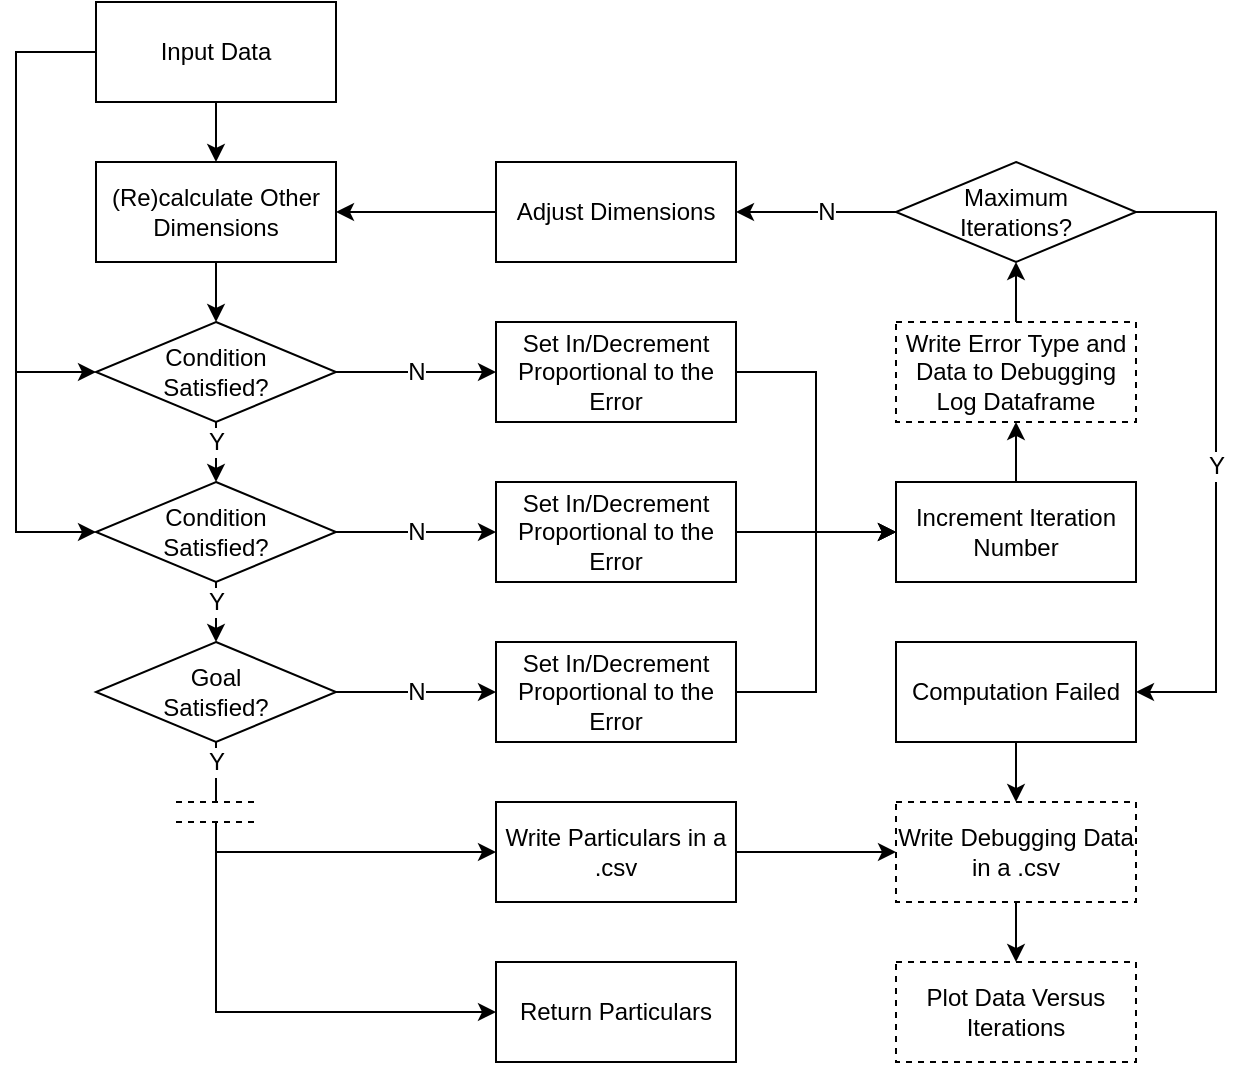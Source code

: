 <mxfile version="11.1.4" type="device"><diagram id="wfhvIKfZIdtfKMsqiqq-" name="Page-1"><mxGraphModel dx="851" dy="544" grid="1" gridSize="10" guides="1" tooltips="1" connect="1" arrows="1" fold="1" page="1" pageScale="1" pageWidth="827" pageHeight="1169" math="0" shadow="0"><root><mxCell id="0"/><mxCell id="1" parent="0"/><mxCell id="-4D3_xW3-sMgpGyyBwfL-61" value="" style="edgeStyle=orthogonalEdgeStyle;rounded=0;orthogonalLoop=1;jettySize=auto;html=1;entryX=0.5;entryY=1;entryDx=0;entryDy=0;" parent="1" source="-4D3_xW3-sMgpGyyBwfL-2" target="-4D3_xW3-sMgpGyyBwfL-54" edge="1"><mxGeometry relative="1" as="geometry"><mxPoint x="620" y="280" as="targetPoint"/></mxGeometry></mxCell><mxCell id="-4D3_xW3-sMgpGyyBwfL-2" value="Write Error Type and Data to Debugging Log Dataframe" style="rounded=0;whiteSpace=wrap;html=1;dashed=1;" parent="1" vertex="1"><mxGeometry x="560" y="360" width="120" height="50" as="geometry"/></mxCell><mxCell id="-4D3_xW3-sMgpGyyBwfL-7" value="" style="edgeStyle=orthogonalEdgeStyle;rounded=0;orthogonalLoop=1;jettySize=auto;html=1;entryX=0;entryY=0.5;entryDx=0;entryDy=0;exitX=1;exitY=0.5;exitDx=0;exitDy=0;" parent="1" source="-4D3_xW3-sMgpGyyBwfL-5" target="-4D3_xW3-sMgpGyyBwfL-8" edge="1"><mxGeometry relative="1" as="geometry"><mxPoint x="400" y="400" as="targetPoint"/><Array as="points"><mxPoint x="340" y="385"/><mxPoint x="340" y="385"/></Array></mxGeometry></mxCell><mxCell id="-4D3_xW3-sMgpGyyBwfL-32" value="N" style="text;html=1;resizable=0;points=[];align=center;verticalAlign=middle;labelBackgroundColor=#ffffff;" parent="-4D3_xW3-sMgpGyyBwfL-7" vertex="1" connectable="0"><mxGeometry x="0.366" relative="1" as="geometry"><mxPoint x="-14.5" as="offset"/></mxGeometry></mxCell><mxCell id="-4D3_xW3-sMgpGyyBwfL-14" value="" style="edgeStyle=orthogonalEdgeStyle;rounded=0;orthogonalLoop=1;jettySize=auto;html=1;" parent="1" source="-4D3_xW3-sMgpGyyBwfL-5" target="-4D3_xW3-sMgpGyyBwfL-13" edge="1"><mxGeometry relative="1" as="geometry"/></mxCell><mxCell id="-4D3_xW3-sMgpGyyBwfL-39" value="Y" style="text;html=1;resizable=0;points=[];align=center;verticalAlign=middle;labelBackgroundColor=#ffffff;" parent="-4D3_xW3-sMgpGyyBwfL-14" vertex="1" connectable="0"><mxGeometry x="0.47" relative="1" as="geometry"><mxPoint y="-7" as="offset"/></mxGeometry></mxCell><mxCell id="-4D3_xW3-sMgpGyyBwfL-5" value="Condition&lt;br&gt;Satisfied?" style="rhombus;whiteSpace=wrap;html=1;" parent="1" vertex="1"><mxGeometry x="160" y="360" width="120" height="50" as="geometry"/></mxCell><mxCell id="-4D3_xW3-sMgpGyyBwfL-16" value="" style="edgeStyle=orthogonalEdgeStyle;rounded=0;orthogonalLoop=1;jettySize=auto;html=1;entryX=0;entryY=0.5;entryDx=0;entryDy=0;exitX=1;exitY=0.5;exitDx=0;exitDy=0;" parent="1" source="-4D3_xW3-sMgpGyyBwfL-8" target="-4D3_xW3-sMgpGyyBwfL-55" edge="1"><mxGeometry relative="1" as="geometry"><mxPoint x="560" y="390" as="targetPoint"/><Array as="points"><mxPoint x="520" y="385"/><mxPoint x="520" y="465"/></Array></mxGeometry></mxCell><mxCell id="-4D3_xW3-sMgpGyyBwfL-8" value="Set In/Decrement Proportional to the Error" style="rounded=0;whiteSpace=wrap;html=1;" parent="1" vertex="1"><mxGeometry x="360" y="360" width="120" height="50" as="geometry"/></mxCell><mxCell id="-4D3_xW3-sMgpGyyBwfL-18" value="" style="edgeStyle=orthogonalEdgeStyle;rounded=0;orthogonalLoop=1;jettySize=auto;html=1;exitX=1;exitY=0.5;exitDx=0;exitDy=0;" parent="1" source="-4D3_xW3-sMgpGyyBwfL-12" edge="1"><mxGeometry relative="1" as="geometry"><mxPoint x="560" y="465" as="targetPoint"/><Array as="points"/></mxGeometry></mxCell><mxCell id="-4D3_xW3-sMgpGyyBwfL-12" value="Set In/Decrement Proportional to the Error" style="rounded=0;whiteSpace=wrap;html=1;" parent="1" vertex="1"><mxGeometry x="360" y="440" width="120" height="50" as="geometry"/></mxCell><mxCell id="-4D3_xW3-sMgpGyyBwfL-26" value="" style="edgeStyle=orthogonalEdgeStyle;rounded=0;orthogonalLoop=1;jettySize=auto;html=1;" parent="1" source="-4D3_xW3-sMgpGyyBwfL-13" target="-4D3_xW3-sMgpGyyBwfL-23" edge="1"><mxGeometry relative="1" as="geometry"/></mxCell><mxCell id="-4D3_xW3-sMgpGyyBwfL-41" value="Y" style="text;html=1;resizable=0;points=[];align=center;verticalAlign=middle;labelBackgroundColor=#ffffff;" parent="-4D3_xW3-sMgpGyyBwfL-26" vertex="1" connectable="0"><mxGeometry x="0.202" y="-5" relative="1" as="geometry"><mxPoint x="5" as="offset"/></mxGeometry></mxCell><mxCell id="-4D3_xW3-sMgpGyyBwfL-13" value="Condition&lt;br&gt;Satisfied?" style="rhombus;whiteSpace=wrap;html=1;" parent="1" vertex="1"><mxGeometry x="160" y="440" width="120" height="50" as="geometry"/></mxCell><mxCell id="-4D3_xW3-sMgpGyyBwfL-79" value="" style="edgeStyle=orthogonalEdgeStyle;rounded=0;orthogonalLoop=1;jettySize=auto;html=1;entryX=0;entryY=0.5;entryDx=0;entryDy=0;" parent="1" target="-4D3_xW3-sMgpGyyBwfL-65" edge="1"><mxGeometry relative="1" as="geometry"><mxPoint x="220" y="610" as="sourcePoint"/><mxPoint x="260" y="650" as="targetPoint"/><Array as="points"><mxPoint x="220" y="625"/></Array></mxGeometry></mxCell><mxCell id="-4D3_xW3-sMgpGyyBwfL-23" value="Goal&lt;br&gt;Satisfied?" style="rhombus;whiteSpace=wrap;html=1;" parent="1" vertex="1"><mxGeometry x="160" y="520" width="120" height="50" as="geometry"/></mxCell><mxCell id="-4D3_xW3-sMgpGyyBwfL-28" value="" style="edgeStyle=orthogonalEdgeStyle;rounded=0;orthogonalLoop=1;jettySize=auto;html=1;entryX=0;entryY=0.5;entryDx=0;entryDy=0;exitX=1;exitY=0.5;exitDx=0;exitDy=0;" parent="1" source="-4D3_xW3-sMgpGyyBwfL-25" target="-4D3_xW3-sMgpGyyBwfL-55" edge="1"><mxGeometry relative="1" as="geometry"><mxPoint x="560" y="550" as="targetPoint"/><Array as="points"><mxPoint x="520" y="545"/><mxPoint x="520" y="465"/></Array></mxGeometry></mxCell><mxCell id="-4D3_xW3-sMgpGyyBwfL-25" value="Set In/Decrement Proportional to the Error" style="rounded=0;whiteSpace=wrap;html=1;" parent="1" vertex="1"><mxGeometry x="360" y="520" width="120" height="50" as="geometry"/></mxCell><mxCell id="-4D3_xW3-sMgpGyyBwfL-31" value="" style="edgeStyle=orthogonalEdgeStyle;rounded=0;orthogonalLoop=1;jettySize=auto;html=1;exitX=0.5;exitY=1;exitDx=0;exitDy=0;" parent="1" source="-4D3_xW3-sMgpGyyBwfL-37" target="-4D3_xW3-sMgpGyyBwfL-5" edge="1"><mxGeometry relative="1" as="geometry"><mxPoint x="260" y="340" as="sourcePoint"/></mxGeometry></mxCell><mxCell id="-4D3_xW3-sMgpGyyBwfL-33" value="" style="edgeStyle=orthogonalEdgeStyle;rounded=0;orthogonalLoop=1;jettySize=auto;html=1;entryX=0;entryY=0.5;entryDx=0;entryDy=0;exitX=1;exitY=0.5;exitDx=0;exitDy=0;" parent="1" source="-4D3_xW3-sMgpGyyBwfL-13" target="-4D3_xW3-sMgpGyyBwfL-12" edge="1"><mxGeometry relative="1" as="geometry"><mxPoint x="400" y="400" as="targetPoint"/><Array as="points"><mxPoint x="330" y="465"/><mxPoint x="330" y="465"/></Array></mxGeometry></mxCell><mxCell id="-4D3_xW3-sMgpGyyBwfL-34" value="N" style="text;html=1;resizable=0;points=[];align=center;verticalAlign=middle;labelBackgroundColor=#ffffff;" parent="-4D3_xW3-sMgpGyyBwfL-33" vertex="1" connectable="0"><mxGeometry x="0.366" relative="1" as="geometry"><mxPoint x="-14.5" as="offset"/></mxGeometry></mxCell><mxCell id="-4D3_xW3-sMgpGyyBwfL-35" value="" style="edgeStyle=orthogonalEdgeStyle;rounded=0;orthogonalLoop=1;jettySize=auto;html=1;exitX=1;exitY=0.5;exitDx=0;exitDy=0;entryX=0;entryY=0.5;entryDx=0;entryDy=0;" parent="1" source="-4D3_xW3-sMgpGyyBwfL-23" target="-4D3_xW3-sMgpGyyBwfL-25" edge="1"><mxGeometry relative="1" as="geometry"><mxPoint x="329.793" y="480.138" as="sourcePoint"/><mxPoint x="360" y="550" as="targetPoint"/><Array as="points"><mxPoint x="340" y="545"/><mxPoint x="340" y="545"/></Array></mxGeometry></mxCell><mxCell id="-4D3_xW3-sMgpGyyBwfL-36" value="N" style="text;html=1;resizable=0;points=[];align=center;verticalAlign=middle;labelBackgroundColor=#ffffff;" parent="-4D3_xW3-sMgpGyyBwfL-35" vertex="1" connectable="0"><mxGeometry x="0.366" relative="1" as="geometry"><mxPoint x="-14.5" as="offset"/></mxGeometry></mxCell><mxCell id="-4D3_xW3-sMgpGyyBwfL-37" value="(Re)calculate Other Dimensions" style="rounded=0;whiteSpace=wrap;html=1;" parent="1" vertex="1"><mxGeometry x="160" y="280" width="120" height="50" as="geometry"/></mxCell><mxCell id="-4D3_xW3-sMgpGyyBwfL-45" value="Plot Data Versus Iterations" style="rounded=0;whiteSpace=wrap;html=1;dashed=1;" parent="1" vertex="1"><mxGeometry x="560" y="680" width="120" height="50" as="geometry"/></mxCell><mxCell id="-4D3_xW3-sMgpGyyBwfL-76" value="" style="edgeStyle=orthogonalEdgeStyle;rounded=0;orthogonalLoop=1;jettySize=auto;html=1;" parent="1" source="-4D3_xW3-sMgpGyyBwfL-47" target="-4D3_xW3-sMgpGyyBwfL-45" edge="1"><mxGeometry relative="1" as="geometry"/></mxCell><mxCell id="-4D3_xW3-sMgpGyyBwfL-47" value="Write Debugging Data in a .csv" style="rounded=0;whiteSpace=wrap;html=1;dashed=1;" parent="1" vertex="1"><mxGeometry x="560" y="600" width="120" height="50" as="geometry"/></mxCell><mxCell id="-4D3_xW3-sMgpGyyBwfL-50" value="" style="edgeStyle=orthogonalEdgeStyle;rounded=0;orthogonalLoop=1;jettySize=auto;html=1;exitX=0;exitY=0.5;exitDx=0;exitDy=0;entryX=1;entryY=0.5;entryDx=0;entryDy=0;" parent="1" source="-4D3_xW3-sMgpGyyBwfL-51" target="-4D3_xW3-sMgpGyyBwfL-37" edge="1"><mxGeometry relative="1" as="geometry"><mxPoint x="260" y="260" as="sourcePoint"/><mxPoint x="260" y="280" as="targetPoint"/></mxGeometry></mxCell><mxCell id="-4D3_xW3-sMgpGyyBwfL-51" value="Adjust Dimensions" style="rounded=0;whiteSpace=wrap;html=1;" parent="1" vertex="1"><mxGeometry x="360" y="280" width="120" height="50" as="geometry"/></mxCell><mxCell id="-4D3_xW3-sMgpGyyBwfL-63" value="" style="edgeStyle=orthogonalEdgeStyle;rounded=0;orthogonalLoop=1;jettySize=auto;html=1;entryX=1;entryY=0.5;entryDx=0;entryDy=0;" parent="1" source="-4D3_xW3-sMgpGyyBwfL-54" target="-4D3_xW3-sMgpGyyBwfL-51" edge="1"><mxGeometry relative="1" as="geometry"><mxPoint x="460.0" y="225" as="targetPoint"/></mxGeometry></mxCell><mxCell id="-4D3_xW3-sMgpGyyBwfL-71" value="N" style="text;html=1;resizable=0;points=[];align=center;verticalAlign=middle;labelBackgroundColor=#ffffff;" parent="-4D3_xW3-sMgpGyyBwfL-63" vertex="1" connectable="0"><mxGeometry x="0.008" y="-5" relative="1" as="geometry"><mxPoint x="5" y="5" as="offset"/></mxGeometry></mxCell><mxCell id="-4D3_xW3-sMgpGyyBwfL-74" value="" style="edgeStyle=orthogonalEdgeStyle;rounded=0;orthogonalLoop=1;jettySize=auto;html=1;entryX=1;entryY=0.5;entryDx=0;entryDy=0;" parent="1" source="-4D3_xW3-sMgpGyyBwfL-54" target="-4D3_xW3-sMgpGyyBwfL-89" edge="1"><mxGeometry relative="1" as="geometry"><Array as="points"><mxPoint x="720" y="305"/><mxPoint x="720" y="545"/></Array></mxGeometry></mxCell><mxCell id="-4D3_xW3-sMgpGyyBwfL-75" value="Y" style="text;html=1;resizable=0;points=[];align=center;verticalAlign=middle;labelBackgroundColor=#ffffff;" parent="-4D3_xW3-sMgpGyyBwfL-74" vertex="1" connectable="0"><mxGeometry x="0.2" y="4" relative="1" as="geometry"><mxPoint x="-4" y="-25.5" as="offset"/></mxGeometry></mxCell><mxCell id="-4D3_xW3-sMgpGyyBwfL-54" value="Maximum&lt;br&gt;Iterations?" style="rhombus;whiteSpace=wrap;html=1;" parent="1" vertex="1"><mxGeometry x="560" y="280" width="120" height="50" as="geometry"/></mxCell><mxCell id="-4D3_xW3-sMgpGyyBwfL-59" value="" style="edgeStyle=orthogonalEdgeStyle;rounded=0;orthogonalLoop=1;jettySize=auto;html=1;" parent="1" source="-4D3_xW3-sMgpGyyBwfL-55" target="-4D3_xW3-sMgpGyyBwfL-2" edge="1"><mxGeometry relative="1" as="geometry"/></mxCell><mxCell id="-4D3_xW3-sMgpGyyBwfL-55" value="Increment Iteration Number" style="rounded=0;whiteSpace=wrap;html=1;" parent="1" vertex="1"><mxGeometry x="560" y="440" width="120" height="50" as="geometry"/></mxCell><mxCell id="-4D3_xW3-sMgpGyyBwfL-97" value="" style="edgeStyle=orthogonalEdgeStyle;rounded=0;orthogonalLoop=1;jettySize=auto;html=1;" parent="1" source="-4D3_xW3-sMgpGyyBwfL-65" target="-4D3_xW3-sMgpGyyBwfL-47" edge="1"><mxGeometry relative="1" as="geometry"/></mxCell><mxCell id="-4D3_xW3-sMgpGyyBwfL-65" value="Write Particulars in a .csv" style="rounded=0;whiteSpace=wrap;html=1;" parent="1" vertex="1"><mxGeometry x="360" y="600" width="120" height="50" as="geometry"/></mxCell><mxCell id="-4D3_xW3-sMgpGyyBwfL-73" value="" style="edgeStyle=orthogonalEdgeStyle;rounded=0;orthogonalLoop=1;jettySize=auto;html=1;" parent="1" source="-4D3_xW3-sMgpGyyBwfL-72" target="-4D3_xW3-sMgpGyyBwfL-37" edge="1"><mxGeometry relative="1" as="geometry"/></mxCell><mxCell id="-4D3_xW3-sMgpGyyBwfL-92" value="" style="edgeStyle=orthogonalEdgeStyle;rounded=0;orthogonalLoop=1;jettySize=auto;html=1;entryX=0;entryY=0.5;entryDx=0;entryDy=0;exitX=0;exitY=0.5;exitDx=0;exitDy=0;" parent="1" source="-4D3_xW3-sMgpGyyBwfL-72" target="-4D3_xW3-sMgpGyyBwfL-5" edge="1"><mxGeometry relative="1" as="geometry"><mxPoint x="120" y="225" as="targetPoint"/><Array as="points"><mxPoint x="120" y="225"/><mxPoint x="120" y="385"/></Array></mxGeometry></mxCell><mxCell id="-4D3_xW3-sMgpGyyBwfL-94" value="" style="edgeStyle=orthogonalEdgeStyle;rounded=0;orthogonalLoop=1;jettySize=auto;html=1;entryX=0;entryY=0.5;entryDx=0;entryDy=0;exitX=0;exitY=0.5;exitDx=0;exitDy=0;" parent="1" source="-4D3_xW3-sMgpGyyBwfL-72" target="-4D3_xW3-sMgpGyyBwfL-13" edge="1"><mxGeometry relative="1" as="geometry"><mxPoint x="190" y="220" as="sourcePoint"/><mxPoint x="260" y="120" as="targetPoint"/><Array as="points"><mxPoint x="120" y="225"/><mxPoint x="120" y="465"/></Array></mxGeometry></mxCell><mxCell id="-4D3_xW3-sMgpGyyBwfL-72" value="Input Data" style="rounded=0;whiteSpace=wrap;html=1;" parent="1" vertex="1"><mxGeometry x="160" y="200" width="120" height="50" as="geometry"/></mxCell><mxCell id="-4D3_xW3-sMgpGyyBwfL-77" value="Return Particulars" style="rounded=0;whiteSpace=wrap;html=1;" parent="1" vertex="1"><mxGeometry x="360" y="680" width="120" height="50" as="geometry"/></mxCell><mxCell id="-4D3_xW3-sMgpGyyBwfL-80" value="" style="edgeStyle=orthogonalEdgeStyle;rounded=0;orthogonalLoop=1;jettySize=auto;html=1;" parent="1" edge="1"><mxGeometry relative="1" as="geometry"><mxPoint x="220" y="610" as="sourcePoint"/><mxPoint x="360" y="705" as="targetPoint"/><Array as="points"><mxPoint x="220" y="705"/></Array></mxGeometry></mxCell><mxCell id="-4D3_xW3-sMgpGyyBwfL-84" value="" style="endArrow=none;dashed=1;html=1;" parent="1" edge="1"><mxGeometry width="50" height="50" relative="1" as="geometry"><mxPoint x="200" y="610" as="sourcePoint"/><mxPoint x="240" y="610" as="targetPoint"/></mxGeometry></mxCell><mxCell id="-4D3_xW3-sMgpGyyBwfL-85" value="" style="endArrow=none;dashed=1;html=1;" parent="1" edge="1"><mxGeometry width="50" height="50" relative="1" as="geometry"><mxPoint x="200" y="600" as="sourcePoint"/><mxPoint x="240" y="600" as="targetPoint"/></mxGeometry></mxCell><mxCell id="-4D3_xW3-sMgpGyyBwfL-86" value="" style="endArrow=none;html=1;entryX=0.5;entryY=1;entryDx=0;entryDy=0;" parent="1" target="-4D3_xW3-sMgpGyyBwfL-23" edge="1"><mxGeometry width="50" height="50" relative="1" as="geometry"><mxPoint x="220" y="600" as="sourcePoint"/><mxPoint x="250" y="750" as="targetPoint"/></mxGeometry></mxCell><mxCell id="-4D3_xW3-sMgpGyyBwfL-87" value="Y" style="text;html=1;resizable=0;points=[];align=center;verticalAlign=middle;labelBackgroundColor=#ffffff;" parent="-4D3_xW3-sMgpGyyBwfL-86" vertex="1" connectable="0"><mxGeometry x="0.336" y="2" relative="1" as="geometry"><mxPoint x="2" as="offset"/></mxGeometry></mxCell><mxCell id="-4D3_xW3-sMgpGyyBwfL-90" value="" style="edgeStyle=orthogonalEdgeStyle;rounded=0;orthogonalLoop=1;jettySize=auto;html=1;" parent="1" source="-4D3_xW3-sMgpGyyBwfL-89" target="-4D3_xW3-sMgpGyyBwfL-47" edge="1"><mxGeometry relative="1" as="geometry"/></mxCell><mxCell id="-4D3_xW3-sMgpGyyBwfL-89" value="Computation Failed" style="rounded=0;whiteSpace=wrap;html=1;" parent="1" vertex="1"><mxGeometry x="560" y="520" width="120" height="50" as="geometry"/></mxCell></root></mxGraphModel></diagram></mxfile>